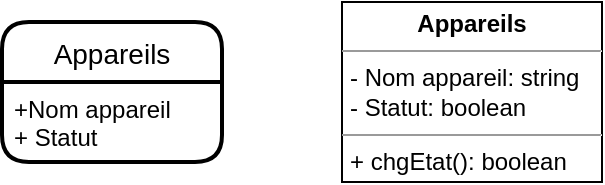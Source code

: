 <mxfile>
    <diagram id="phrejwVS8mhL9ueW4s9L" name="Page-1">
        <mxGraphModel dx="632" dy="409" grid="1" gridSize="10" guides="1" tooltips="1" connect="1" arrows="1" fold="1" page="1" pageScale="1" pageWidth="1100" pageHeight="850" math="0" shadow="0">
            <root>
                <mxCell id="0"/>
                <mxCell id="1" parent="0"/>
                <mxCell id="2" value="Appareils" style="swimlane;childLayout=stackLayout;horizontal=1;startSize=30;horizontalStack=0;rounded=1;fontSize=14;fontStyle=0;strokeWidth=2;resizeParent=0;resizeLast=1;shadow=0;dashed=0;align=center;" vertex="1" parent="1">
                    <mxGeometry x="90" y="100" width="110" height="70" as="geometry"/>
                </mxCell>
                <mxCell id="3" value="+Nom appareil&#10;+ Statut" style="align=left;strokeColor=none;fillColor=none;spacingLeft=4;fontSize=12;verticalAlign=top;resizable=0;rotatable=0;part=1;" vertex="1" parent="2">
                    <mxGeometry y="30" width="110" height="40" as="geometry"/>
                </mxCell>
                <mxCell id="15" value="&lt;p style=&quot;margin:0px;margin-top:4px;text-align:center;&quot;&gt;&lt;b&gt;Appareils&lt;/b&gt;&lt;/p&gt;&lt;hr size=&quot;1&quot;&gt;&lt;p style=&quot;margin:0px;margin-left:4px;&quot;&gt;- Nom appareil: string&lt;/p&gt;&lt;p style=&quot;margin:0px;margin-left:4px;&quot;&gt;- Statut: boolean&lt;/p&gt;&lt;hr size=&quot;1&quot;&gt;&lt;p style=&quot;margin:0px;margin-left:4px;&quot;&gt;+ chgEtat(): boolean&lt;/p&gt;" style="verticalAlign=top;align=left;overflow=fill;fontSize=12;fontFamily=Helvetica;html=1;" vertex="1" parent="1">
                    <mxGeometry x="260" y="90" width="130" height="90" as="geometry"/>
                </mxCell>
            </root>
        </mxGraphModel>
    </diagram>
</mxfile>